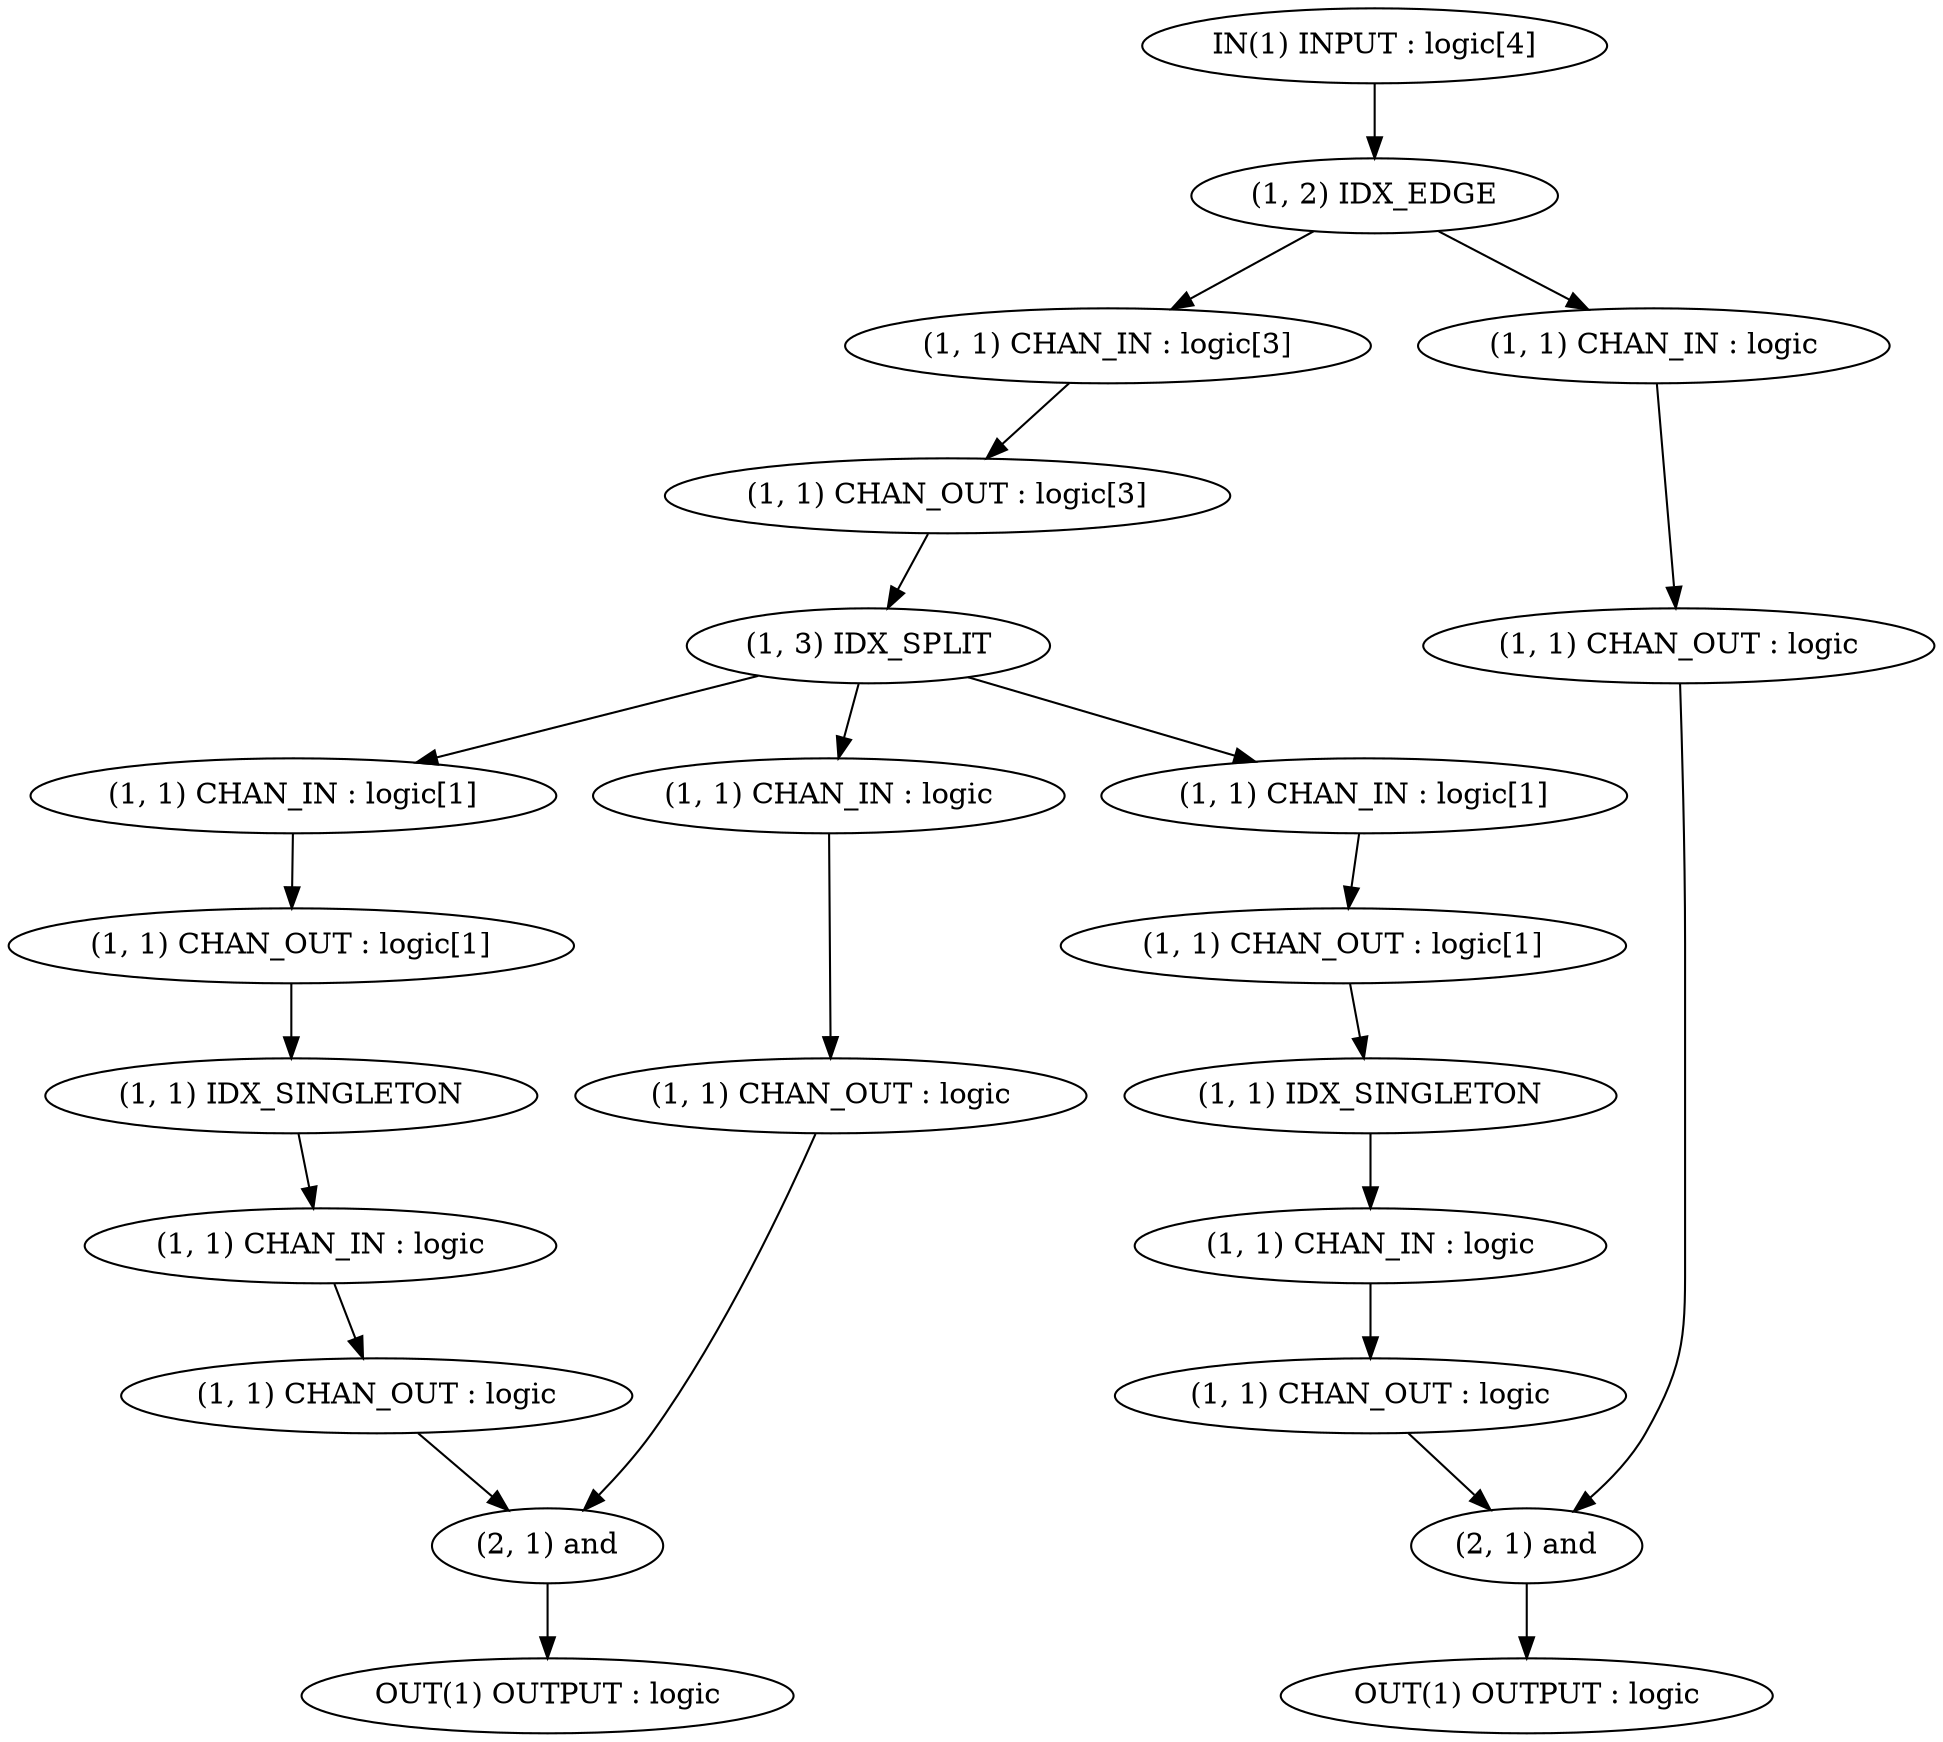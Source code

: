 // LOG : Starting Idealised Linear
// LOG : Parsing Successful
// LOG : Type Checking Complete
// LOG : Soundness Check Complete
digraph G {
17 [label="(1, 1) CHAN_IN : logic[1]"];
18 [label="(1, 1) CHAN_OUT : logic[1]"];
15 [label="(1, 1) CHAN_IN : logic[1]"];
16 [label="(1, 1) CHAN_OUT : logic[1]"];
12 [label="(1, 1) CHAN_IN : logic[3]"];
13 [label="(1, 1) CHAN_OUT : logic[3]"];
10 [label="(1, 1) CHAN_IN : logic"];
11 [label="(1, 1) CHAN_OUT : logic"];
8 [label="(1, 1) CHAN_IN : logic"];
9 [label="(1, 1) CHAN_OUT : logic"];
6 [label="(1, 1) CHAN_IN : logic"];
7 [label="(1, 1) CHAN_OUT : logic"];
4 [label="(1, 1) CHAN_IN : logic"];
5 [label="(1, 1) CHAN_OUT : logic"];
3 [label="OUT(1) OUTPUT : logic"];
2 [label="OUT(1) OUTPUT : logic"];
1 [label="IN(1) INPUT : logic[4]"];
14 [label="(1, 2) IDX_EDGE"];
19 [label="(1, 3) IDX_SPLIT"];
20 [label="(1, 1) IDX_SINGLETON"];
21 [label="(1, 1) IDX_SINGLETON"];
22 [label="(2, 1) and"];
23 [label="(2, 1) and"];
	17 -> 18;
	15 -> 16;
	12 -> 13;
	10 -> 11;
	8 -> 9;
	6 -> 7;
	4 -> 5;
	1 -> 14;
	14 -> 4;
	14 -> 12;
	13 -> 19;
	19 -> 8;
	19 -> 15;
	19 -> 17;
	20 -> 6;
	16 -> 20;
	21 -> 10;
	18 -> 21;
	22 -> 2;
	5 -> 22;
	7 -> 22;
	23 -> 3;
	9 -> 23;
	11 -> 23;
}

// LOG : BYE
